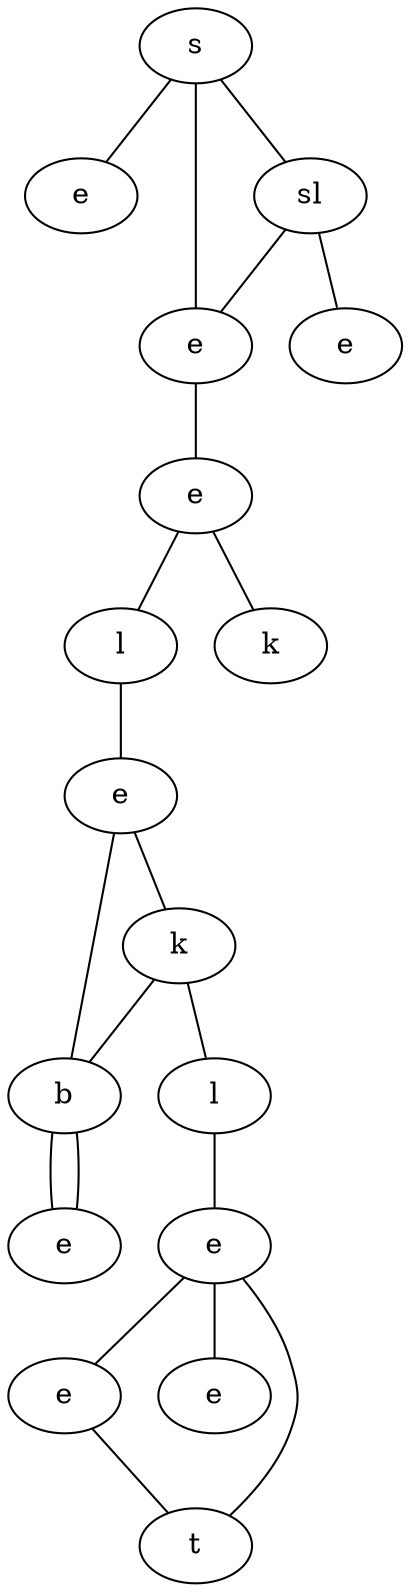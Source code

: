 graph {
iehZ[label="s"]
HPRs[label="e"]
STkL[label="sl"]
bnWL[label="e"]
LRRg[label="e"]
jdkz[label="e"]
tdDz[label="l"]
RzzN[label="k"]
cQdm[label="e"]
fQux[label="k"]
ofmZ[label="b"]
fOIf[label="l"]
CrQM[label="e"]
Dtkt[label="e"]
ouNU[label="e"]
yKcy[label="e"]
BJbH[label="t"]
iehZ -- HPRs
iehZ -- STkL
iehZ -- bnWL
STkL -- bnWL
STkL -- LRRg
bnWL -- jdkz
jdkz -- tdDz
jdkz -- RzzN
tdDz -- cQdm
cQdm -- fQux
cQdm -- ofmZ
fQux -- ofmZ
fQux -- fOIf
ofmZ -- CrQM
ofmZ -- CrQM
fOIf -- Dtkt
Dtkt -- ouNU
Dtkt -- yKcy
Dtkt -- BJbH
ouNU -- BJbH
}